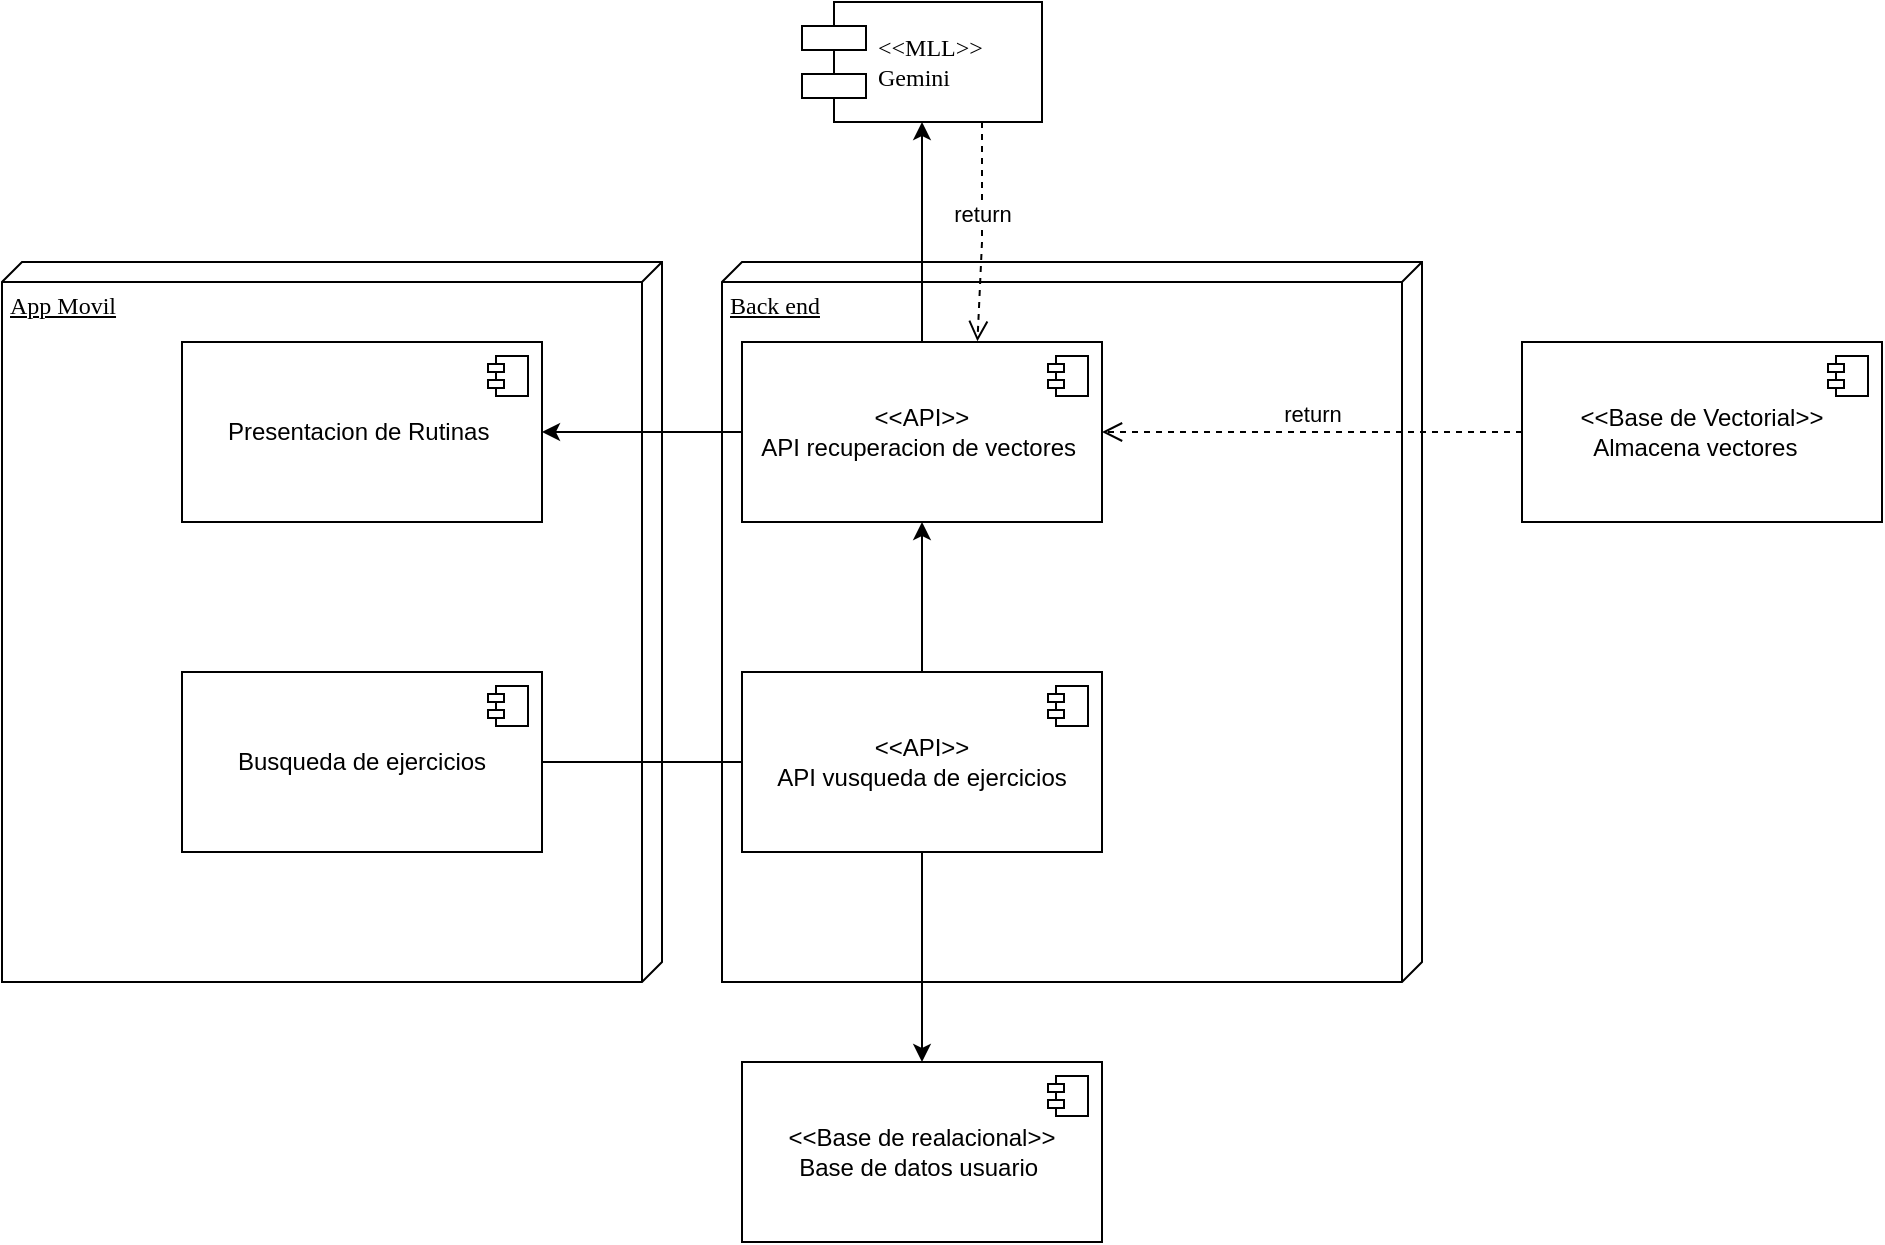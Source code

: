<mxfile version="24.7.16">
  <diagram name="Page-1" id="5f0bae14-7c28-e335-631c-24af17079c00">
    <mxGraphModel grid="1" page="1" gridSize="10" guides="1" tooltips="1" connect="1" arrows="1" fold="1" pageScale="1" pageWidth="1100" pageHeight="850" background="none" math="0" shadow="0">
      <root>
        <mxCell id="0" />
        <mxCell id="1" parent="0" />
        <mxCell id="39150e848f15840c-1" value="App Movil" style="verticalAlign=top;align=left;spacingTop=8;spacingLeft=2;spacingRight=12;shape=cube;size=10;direction=south;fontStyle=4;html=1;rounded=0;shadow=0;comic=0;labelBackgroundColor=none;strokeWidth=1;fontFamily=Verdana;fontSize=12" vertex="1" parent="1">
          <mxGeometry x="50" y="380" width="330" height="360" as="geometry" />
        </mxCell>
        <mxCell id="39150e848f15840c-2" value="Back end" style="verticalAlign=top;align=left;spacingTop=8;spacingLeft=2;spacingRight=12;shape=cube;size=10;direction=south;fontStyle=4;html=1;rounded=0;shadow=0;comic=0;labelBackgroundColor=none;strokeWidth=1;fontFamily=Verdana;fontSize=12" vertex="1" parent="1">
          <mxGeometry x="410" y="380" width="350" height="360" as="geometry" />
        </mxCell>
        <mxCell id="39150e848f15840c-7" value="&lt;div&gt;&amp;lt;&amp;lt;MLL&amp;gt;&amp;gt;&lt;/div&gt;Gemini" style="shape=component;align=left;spacingLeft=36;rounded=0;shadow=0;comic=0;labelBackgroundColor=none;strokeWidth=1;fontFamily=Verdana;fontSize=12;html=1;" vertex="1" parent="1">
          <mxGeometry x="450" y="250" width="120" height="60" as="geometry" />
        </mxCell>
        <mxCell id="uXCfv-k9wZfhDehNV5by-3" value="Busqueda de ejercicios" style="html=1;dropTarget=0;whiteSpace=wrap;" vertex="1" parent="1">
          <mxGeometry x="140" y="585" width="180" height="90" as="geometry" />
        </mxCell>
        <mxCell id="uXCfv-k9wZfhDehNV5by-4" value="" style="shape=module;jettyWidth=8;jettyHeight=4;" vertex="1" parent="uXCfv-k9wZfhDehNV5by-3">
          <mxGeometry x="1" width="20" height="20" relative="1" as="geometry">
            <mxPoint x="-27" y="7" as="offset" />
          </mxGeometry>
        </mxCell>
        <mxCell id="uXCfv-k9wZfhDehNV5by-5" value="&amp;lt;&amp;lt;Base de&amp;nbsp;realacional&amp;gt;&amp;gt;&lt;div&gt;Base de datos usuario&amp;nbsp;&lt;/div&gt;" style="html=1;dropTarget=0;whiteSpace=wrap;" vertex="1" parent="1">
          <mxGeometry x="420" y="780" width="180" height="90" as="geometry" />
        </mxCell>
        <mxCell id="uXCfv-k9wZfhDehNV5by-6" value="" style="shape=module;jettyWidth=8;jettyHeight=4;" vertex="1" parent="uXCfv-k9wZfhDehNV5by-5">
          <mxGeometry x="1" width="20" height="20" relative="1" as="geometry">
            <mxPoint x="-27" y="7" as="offset" />
          </mxGeometry>
        </mxCell>
        <mxCell id="uXCfv-k9wZfhDehNV5by-15" value="" style="edgeStyle=orthogonalEdgeStyle;rounded=0;orthogonalLoop=1;jettySize=auto;html=1;" edge="1" parent="1" source="uXCfv-k9wZfhDehNV5by-7" target="uXCfv-k9wZfhDehNV5by-5">
          <mxGeometry relative="1" as="geometry" />
        </mxCell>
        <mxCell id="uXCfv-k9wZfhDehNV5by-19" value="" style="edgeStyle=orthogonalEdgeStyle;rounded=0;orthogonalLoop=1;jettySize=auto;html=1;" edge="1" parent="1" source="uXCfv-k9wZfhDehNV5by-7" target="uXCfv-k9wZfhDehNV5by-16">
          <mxGeometry relative="1" as="geometry" />
        </mxCell>
        <mxCell id="uXCfv-k9wZfhDehNV5by-7" value="&amp;lt;&amp;lt;API&amp;gt;&amp;gt;&lt;div&gt;API vusqueda de ejercicios&lt;/div&gt;" style="html=1;dropTarget=0;whiteSpace=wrap;" vertex="1" parent="1">
          <mxGeometry x="420" y="585" width="180" height="90" as="geometry" />
        </mxCell>
        <mxCell id="uXCfv-k9wZfhDehNV5by-8" value="" style="shape=module;jettyWidth=8;jettyHeight=4;" vertex="1" parent="uXCfv-k9wZfhDehNV5by-7">
          <mxGeometry x="1" width="20" height="20" relative="1" as="geometry">
            <mxPoint x="-27" y="7" as="offset" />
          </mxGeometry>
        </mxCell>
        <mxCell id="uXCfv-k9wZfhDehNV5by-9" value="&amp;lt;&amp;lt;Base de&amp;nbsp;Vectorial&amp;gt;&amp;gt;&lt;div&gt;Almacena vectores&amp;nbsp;&amp;nbsp;&lt;/div&gt;" style="html=1;dropTarget=0;whiteSpace=wrap;" vertex="1" parent="1">
          <mxGeometry x="810" y="420" width="180" height="90" as="geometry" />
        </mxCell>
        <mxCell id="uXCfv-k9wZfhDehNV5by-10" value="" style="shape=module;jettyWidth=8;jettyHeight=4;" vertex="1" parent="uXCfv-k9wZfhDehNV5by-9">
          <mxGeometry x="1" width="20" height="20" relative="1" as="geometry">
            <mxPoint x="-27" y="7" as="offset" />
          </mxGeometry>
        </mxCell>
        <mxCell id="uXCfv-k9wZfhDehNV5by-13" value="" style="line;strokeWidth=1;fillColor=none;align=left;verticalAlign=middle;spacingTop=-1;spacingLeft=3;spacingRight=3;rotatable=0;labelPosition=right;points=[];portConstraint=eastwest;strokeColor=inherit;" vertex="1" parent="1">
          <mxGeometry x="320" y="626" width="100" height="8" as="geometry" />
        </mxCell>
        <mxCell id="uXCfv-k9wZfhDehNV5by-22" style="edgeStyle=orthogonalEdgeStyle;rounded=0;orthogonalLoop=1;jettySize=auto;html=1;entryX=0.5;entryY=1;entryDx=0;entryDy=0;" edge="1" parent="1" source="uXCfv-k9wZfhDehNV5by-16" target="39150e848f15840c-7">
          <mxGeometry relative="1" as="geometry" />
        </mxCell>
        <mxCell id="uXCfv-k9wZfhDehNV5by-26" style="edgeStyle=orthogonalEdgeStyle;rounded=0;orthogonalLoop=1;jettySize=auto;html=1;" edge="1" parent="1" source="uXCfv-k9wZfhDehNV5by-16" target="uXCfv-k9wZfhDehNV5by-24">
          <mxGeometry relative="1" as="geometry" />
        </mxCell>
        <mxCell id="uXCfv-k9wZfhDehNV5by-16" value="&amp;lt;&amp;lt;API&amp;gt;&amp;gt;&lt;div&gt;API recuperacion de vectores&amp;nbsp;&lt;/div&gt;" style="html=1;dropTarget=0;whiteSpace=wrap;" vertex="1" parent="1">
          <mxGeometry x="420" y="420" width="180" height="90" as="geometry" />
        </mxCell>
        <mxCell id="uXCfv-k9wZfhDehNV5by-17" value="" style="shape=module;jettyWidth=8;jettyHeight=4;" vertex="1" parent="uXCfv-k9wZfhDehNV5by-16">
          <mxGeometry x="1" width="20" height="20" relative="1" as="geometry">
            <mxPoint x="-27" y="7" as="offset" />
          </mxGeometry>
        </mxCell>
        <mxCell id="uXCfv-k9wZfhDehNV5by-20" value="return" style="html=1;verticalAlign=bottom;endArrow=open;dashed=1;endSize=8;curved=0;rounded=0;entryX=1;entryY=0.5;entryDx=0;entryDy=0;exitX=0;exitY=0.5;exitDx=0;exitDy=0;" edge="1" parent="1" source="uXCfv-k9wZfhDehNV5by-9" target="uXCfv-k9wZfhDehNV5by-16">
          <mxGeometry relative="1" as="geometry">
            <mxPoint x="700" y="470" as="sourcePoint" />
            <mxPoint x="620" y="470" as="targetPoint" />
          </mxGeometry>
        </mxCell>
        <mxCell id="uXCfv-k9wZfhDehNV5by-23" value="return" style="html=1;verticalAlign=bottom;endArrow=open;dashed=1;endSize=8;curved=0;rounded=0;exitX=0.75;exitY=1;exitDx=0;exitDy=0;entryX=0.654;entryY=-0.004;entryDx=0;entryDy=0;entryPerimeter=0;" edge="1" parent="1" source="39150e848f15840c-7" target="uXCfv-k9wZfhDehNV5by-16">
          <mxGeometry relative="1" as="geometry">
            <mxPoint x="660" y="470" as="sourcePoint" />
            <mxPoint x="580" y="470" as="targetPoint" />
            <Array as="points">
              <mxPoint x="540" y="370" />
            </Array>
          </mxGeometry>
        </mxCell>
        <mxCell id="uXCfv-k9wZfhDehNV5by-24" value="Presentacion de Rutinas&amp;nbsp;" style="html=1;dropTarget=0;whiteSpace=wrap;" vertex="1" parent="1">
          <mxGeometry x="140" y="420" width="180" height="90" as="geometry" />
        </mxCell>
        <mxCell id="uXCfv-k9wZfhDehNV5by-25" value="" style="shape=module;jettyWidth=8;jettyHeight=4;" vertex="1" parent="uXCfv-k9wZfhDehNV5by-24">
          <mxGeometry x="1" width="20" height="20" relative="1" as="geometry">
            <mxPoint x="-27" y="7" as="offset" />
          </mxGeometry>
        </mxCell>
      </root>
    </mxGraphModel>
  </diagram>
</mxfile>
